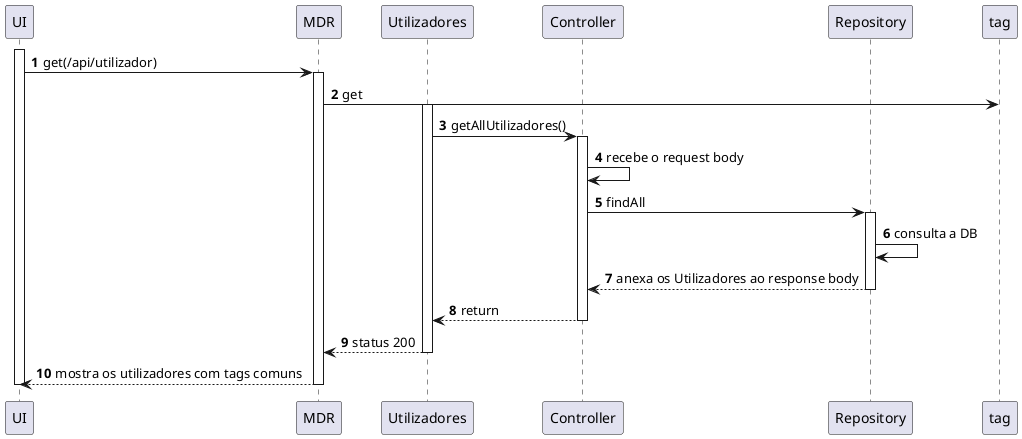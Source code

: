 @startuml
autonumber
'hide footbox

		participant "UI" as ui
		participant "MDR" as mdr
    participant "Utilizadores" as users
    participant "Controller" as ctrl
    participant "Repository" as repo

    activate ui
		ui->mdr:get(/api/utilizador)
    activate mdr

    mdr->tag: get
    activate users
    users->ctrl:getAllUtilizadores()
    activate ctrl
    ctrl->ctrl: recebe o request body
		ctrl->repo: findAll
    activate repo
    repo->repo: consulta a DB
    repo-->ctrl: anexa os Utilizadores ao response body
    deactivate repo
    ctrl-->users: return
    deactivate ctrl
    users-->mdr: status 200
    deactivate users
    mdr-->ui: mostra os utilizadores com tags comuns
    deactivate mdr
    deactivate ui
@enduml
